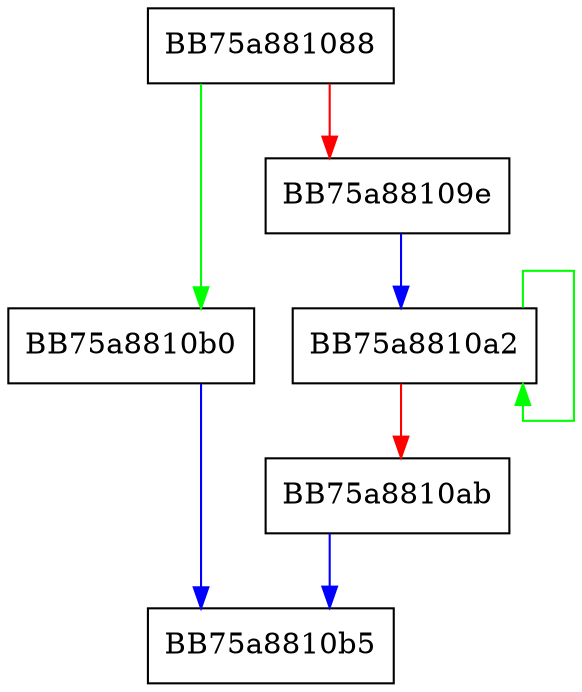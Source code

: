 digraph WPP_SF_Dsdd {
  node [shape="box"];
  graph [splines=ortho];
  BB75a881088 -> BB75a8810b0 [color="green"];
  BB75a881088 -> BB75a88109e [color="red"];
  BB75a88109e -> BB75a8810a2 [color="blue"];
  BB75a8810a2 -> BB75a8810a2 [color="green"];
  BB75a8810a2 -> BB75a8810ab [color="red"];
  BB75a8810ab -> BB75a8810b5 [color="blue"];
  BB75a8810b0 -> BB75a8810b5 [color="blue"];
}
